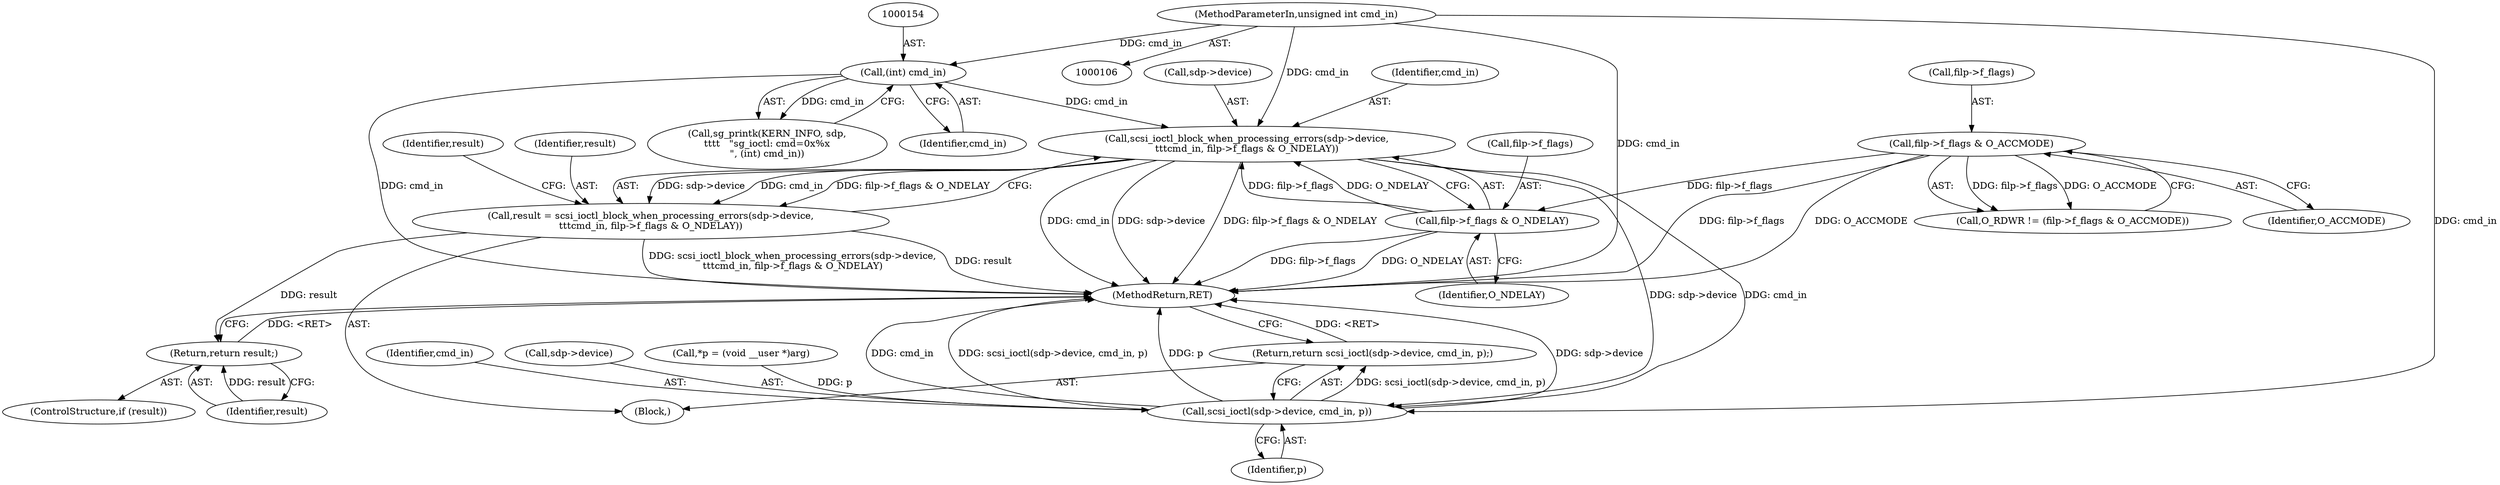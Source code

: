 digraph "0_linux_3e0097499839e0fe3af380410eababe5a47c4cf9_0@pointer" {
"1001039" [label="(Call,scsi_ioctl_block_when_processing_errors(sdp->device,\n\t\t\tcmd_in, filp->f_flags & O_NDELAY))"];
"1000153" [label="(Call,(int) cmd_in)"];
"1000108" [label="(MethodParameterIn,unsigned int cmd_in)"];
"1001044" [label="(Call,filp->f_flags & O_NDELAY)"];
"1000160" [label="(Call,filp->f_flags & O_ACCMODE)"];
"1001037" [label="(Call,result = scsi_ioctl_block_when_processing_errors(sdp->device,\n\t\t\tcmd_in, filp->f_flags & O_NDELAY))"];
"1001051" [label="(Return,return result;)"];
"1001054" [label="(Call,scsi_ioctl(sdp->device, cmd_in, p))"];
"1001053" [label="(Return,return scsi_ioctl(sdp->device, cmd_in, p);)"];
"1000161" [label="(Call,filp->f_flags)"];
"1001044" [label="(Call,filp->f_flags & O_NDELAY)"];
"1001058" [label="(Identifier,cmd_in)"];
"1001052" [label="(Identifier,result)"];
"1001053" [label="(Return,return scsi_ioctl(sdp->device, cmd_in, p);)"];
"1000155" [label="(Identifier,cmd_in)"];
"1001051" [label="(Return,return result;)"];
"1000164" [label="(Identifier,O_ACCMODE)"];
"1000110" [label="(Block,)"];
"1001043" [label="(Identifier,cmd_in)"];
"1001060" [label="(MethodReturn,RET)"];
"1001040" [label="(Call,sdp->device)"];
"1001048" [label="(Identifier,O_NDELAY)"];
"1000108" [label="(MethodParameterIn,unsigned int cmd_in)"];
"1001055" [label="(Call,sdp->device)"];
"1001059" [label="(Identifier,p)"];
"1001038" [label="(Identifier,result)"];
"1001050" [label="(Identifier,result)"];
"1000112" [label="(Call,*p = (void __user *)arg)"];
"1000158" [label="(Call,O_RDWR != (filp->f_flags & O_ACCMODE))"];
"1000149" [label="(Call,sg_printk(KERN_INFO, sdp,\n\t\t\t\t   \"sg_ioctl: cmd=0x%x\n\", (int) cmd_in))"];
"1000153" [label="(Call,(int) cmd_in)"];
"1001045" [label="(Call,filp->f_flags)"];
"1001037" [label="(Call,result = scsi_ioctl_block_when_processing_errors(sdp->device,\n\t\t\tcmd_in, filp->f_flags & O_NDELAY))"];
"1001054" [label="(Call,scsi_ioctl(sdp->device, cmd_in, p))"];
"1000160" [label="(Call,filp->f_flags & O_ACCMODE)"];
"1001049" [label="(ControlStructure,if (result))"];
"1001039" [label="(Call,scsi_ioctl_block_when_processing_errors(sdp->device,\n\t\t\tcmd_in, filp->f_flags & O_NDELAY))"];
"1001039" -> "1001037"  [label="AST: "];
"1001039" -> "1001044"  [label="CFG: "];
"1001040" -> "1001039"  [label="AST: "];
"1001043" -> "1001039"  [label="AST: "];
"1001044" -> "1001039"  [label="AST: "];
"1001037" -> "1001039"  [label="CFG: "];
"1001039" -> "1001060"  [label="DDG: sdp->device"];
"1001039" -> "1001060"  [label="DDG: filp->f_flags & O_NDELAY"];
"1001039" -> "1001060"  [label="DDG: cmd_in"];
"1001039" -> "1001037"  [label="DDG: sdp->device"];
"1001039" -> "1001037"  [label="DDG: cmd_in"];
"1001039" -> "1001037"  [label="DDG: filp->f_flags & O_NDELAY"];
"1000153" -> "1001039"  [label="DDG: cmd_in"];
"1000108" -> "1001039"  [label="DDG: cmd_in"];
"1001044" -> "1001039"  [label="DDG: filp->f_flags"];
"1001044" -> "1001039"  [label="DDG: O_NDELAY"];
"1001039" -> "1001054"  [label="DDG: sdp->device"];
"1001039" -> "1001054"  [label="DDG: cmd_in"];
"1000153" -> "1000149"  [label="AST: "];
"1000153" -> "1000155"  [label="CFG: "];
"1000154" -> "1000153"  [label="AST: "];
"1000155" -> "1000153"  [label="AST: "];
"1000149" -> "1000153"  [label="CFG: "];
"1000153" -> "1001060"  [label="DDG: cmd_in"];
"1000153" -> "1000149"  [label="DDG: cmd_in"];
"1000108" -> "1000153"  [label="DDG: cmd_in"];
"1000108" -> "1000106"  [label="AST: "];
"1000108" -> "1001060"  [label="DDG: cmd_in"];
"1000108" -> "1001054"  [label="DDG: cmd_in"];
"1001044" -> "1001048"  [label="CFG: "];
"1001045" -> "1001044"  [label="AST: "];
"1001048" -> "1001044"  [label="AST: "];
"1001044" -> "1001060"  [label="DDG: filp->f_flags"];
"1001044" -> "1001060"  [label="DDG: O_NDELAY"];
"1000160" -> "1001044"  [label="DDG: filp->f_flags"];
"1000160" -> "1000158"  [label="AST: "];
"1000160" -> "1000164"  [label="CFG: "];
"1000161" -> "1000160"  [label="AST: "];
"1000164" -> "1000160"  [label="AST: "];
"1000158" -> "1000160"  [label="CFG: "];
"1000160" -> "1001060"  [label="DDG: O_ACCMODE"];
"1000160" -> "1001060"  [label="DDG: filp->f_flags"];
"1000160" -> "1000158"  [label="DDG: filp->f_flags"];
"1000160" -> "1000158"  [label="DDG: O_ACCMODE"];
"1001037" -> "1000110"  [label="AST: "];
"1001038" -> "1001037"  [label="AST: "];
"1001050" -> "1001037"  [label="CFG: "];
"1001037" -> "1001060"  [label="DDG: result"];
"1001037" -> "1001060"  [label="DDG: scsi_ioctl_block_when_processing_errors(sdp->device,\n\t\t\tcmd_in, filp->f_flags & O_NDELAY)"];
"1001037" -> "1001051"  [label="DDG: result"];
"1001051" -> "1001049"  [label="AST: "];
"1001051" -> "1001052"  [label="CFG: "];
"1001052" -> "1001051"  [label="AST: "];
"1001060" -> "1001051"  [label="CFG: "];
"1001051" -> "1001060"  [label="DDG: <RET>"];
"1001052" -> "1001051"  [label="DDG: result"];
"1001054" -> "1001053"  [label="AST: "];
"1001054" -> "1001059"  [label="CFG: "];
"1001055" -> "1001054"  [label="AST: "];
"1001058" -> "1001054"  [label="AST: "];
"1001059" -> "1001054"  [label="AST: "];
"1001053" -> "1001054"  [label="CFG: "];
"1001054" -> "1001060"  [label="DDG: sdp->device"];
"1001054" -> "1001060"  [label="DDG: cmd_in"];
"1001054" -> "1001060"  [label="DDG: scsi_ioctl(sdp->device, cmd_in, p)"];
"1001054" -> "1001060"  [label="DDG: p"];
"1001054" -> "1001053"  [label="DDG: scsi_ioctl(sdp->device, cmd_in, p)"];
"1000112" -> "1001054"  [label="DDG: p"];
"1001053" -> "1000110"  [label="AST: "];
"1001060" -> "1001053"  [label="CFG: "];
"1001053" -> "1001060"  [label="DDG: <RET>"];
}
